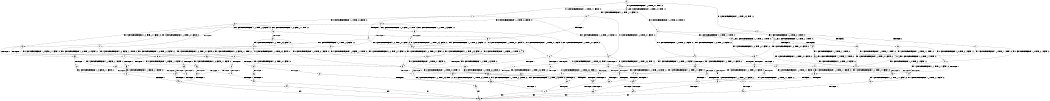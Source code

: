 digraph BCG {
size = "7, 10.5";
center = TRUE;
node [shape = circle];
0 [peripheries = 2];
0 -> 1 [label = "EX !1 !ATOMIC_EXCH_BRANCH (1, +1, TRUE, +1, 1, FALSE) !:0:"];
0 -> 2 [label = "EX !2 !ATOMIC_EXCH_BRANCH (1, +1, TRUE, +0, 3, TRUE) !:0:"];
0 -> 3 [label = "EX !0 !ATOMIC_EXCH_BRANCH (1, +0, TRUE, +0, 1, TRUE) !:0:"];
1 -> 4 [label = "TERMINATE !1"];
1 -> 5 [label = "EX !2 !ATOMIC_EXCH_BRANCH (1, +1, TRUE, +0, 3, FALSE) !:0:"];
1 -> 6 [label = "EX !0 !ATOMIC_EXCH_BRANCH (1, +0, TRUE, +0, 1, FALSE) !:0:"];
2 -> 7 [label = "TERMINATE !2"];
2 -> 8 [label = "EX !1 !ATOMIC_EXCH_BRANCH (1, +1, TRUE, +1, 1, TRUE) !:0:"];
2 -> 9 [label = "EX !0 !ATOMIC_EXCH_BRANCH (1, +0, TRUE, +0, 1, FALSE) !:0:"];
3 -> 10 [label = "EX !1 !ATOMIC_EXCH_BRANCH (1, +1, TRUE, +1, 1, FALSE) !:0:"];
3 -> 11 [label = "EX !2 !ATOMIC_EXCH_BRANCH (1, +1, TRUE, +0, 3, TRUE) !:0:"];
3 -> 3 [label = "EX !0 !ATOMIC_EXCH_BRANCH (1, +0, TRUE, +0, 1, TRUE) !:0:"];
4 -> 12 [label = "EX !2 !ATOMIC_EXCH_BRANCH (1, +1, TRUE, +0, 3, FALSE) !:0:"];
4 -> 13 [label = "EX !0 !ATOMIC_EXCH_BRANCH (1, +0, TRUE, +0, 1, FALSE) !:0:"];
5 -> 14 [label = "TERMINATE !1"];
5 -> 15 [label = "EX !0 !ATOMIC_EXCH_BRANCH (1, +0, TRUE, +0, 1, FALSE) !:0:"];
5 -> 16 [label = "EX !2 !ATOMIC_EXCH_BRANCH (1, +0, FALSE, +1, 1, TRUE) !:0:"];
6 -> 17 [label = "TERMINATE !1"];
6 -> 18 [label = "TERMINATE !0"];
6 -> 19 [label = "EX !2 !ATOMIC_EXCH_BRANCH (1, +1, TRUE, +0, 3, TRUE) !:0:"];
7 -> 20 [label = "EX !1 !ATOMIC_EXCH_BRANCH (1, +1, TRUE, +1, 1, TRUE) !:0:"];
7 -> 21 [label = "EX !0 !ATOMIC_EXCH_BRANCH (1, +0, TRUE, +0, 1, FALSE) !:0:"];
8 -> 22 [label = "TERMINATE !2"];
8 -> 23 [label = "EX !0 !ATOMIC_EXCH_BRANCH (1, +0, TRUE, +0, 1, FALSE) !:0:"];
8 -> 8 [label = "EX !1 !ATOMIC_EXCH_BRANCH (1, +1, TRUE, +1, 1, TRUE) !:0:"];
9 -> 24 [label = "TERMINATE !2"];
9 -> 25 [label = "TERMINATE !0"];
9 -> 19 [label = "EX !1 !ATOMIC_EXCH_BRANCH (1, +1, TRUE, +1, 1, FALSE) !:0:"];
10 -> 26 [label = "TERMINATE !1"];
10 -> 27 [label = "EX !2 !ATOMIC_EXCH_BRANCH (1, +1, TRUE, +0, 3, FALSE) !:0:"];
10 -> 6 [label = "EX !0 !ATOMIC_EXCH_BRANCH (1, +0, TRUE, +0, 1, FALSE) !:0:"];
11 -> 28 [label = "TERMINATE !2"];
11 -> 29 [label = "EX !1 !ATOMIC_EXCH_BRANCH (1, +1, TRUE, +1, 1, TRUE) !:0:"];
11 -> 9 [label = "EX !0 !ATOMIC_EXCH_BRANCH (1, +0, TRUE, +0, 1, FALSE) !:0:"];
12 -> 30 [label = "EX !0 !ATOMIC_EXCH_BRANCH (1, +0, TRUE, +0, 1, FALSE) !:0:"];
12 -> 31 [label = "EX !2 !ATOMIC_EXCH_BRANCH (1, +0, FALSE, +1, 1, TRUE) !:0:"];
13 -> 32 [label = "TERMINATE !0"];
13 -> 33 [label = "EX !2 !ATOMIC_EXCH_BRANCH (1, +1, TRUE, +0, 3, TRUE) !:0:"];
14 -> 30 [label = "EX !0 !ATOMIC_EXCH_BRANCH (1, +0, TRUE, +0, 1, FALSE) !:0:"];
14 -> 31 [label = "EX !2 !ATOMIC_EXCH_BRANCH (1, +0, FALSE, +1, 1, TRUE) !:0:"];
15 -> 34 [label = "TERMINATE !1"];
15 -> 35 [label = "TERMINATE !0"];
15 -> 36 [label = "EX !2 !ATOMIC_EXCH_BRANCH (1, +0, FALSE, +1, 1, FALSE) !:0:"];
16 -> 37 [label = "TERMINATE !1"];
16 -> 38 [label = "EX !0 !ATOMIC_EXCH_BRANCH (1, +0, TRUE, +0, 1, FALSE) !:0:"];
16 -> 5 [label = "EX !2 !ATOMIC_EXCH_BRANCH (1, +1, TRUE, +0, 3, FALSE) !:0:"];
17 -> 32 [label = "TERMINATE !0"];
17 -> 33 [label = "EX !2 !ATOMIC_EXCH_BRANCH (1, +1, TRUE, +0, 3, TRUE) !:0:"];
18 -> 39 [label = "TERMINATE !1"];
18 -> 40 [label = "EX !2 !ATOMIC_EXCH_BRANCH (1, +1, TRUE, +0, 3, TRUE) !:1:"];
19 -> 41 [label = "TERMINATE !1"];
19 -> 42 [label = "TERMINATE !2"];
19 -> 43 [label = "TERMINATE !0"];
20 -> 44 [label = "EX !0 !ATOMIC_EXCH_BRANCH (1, +0, TRUE, +0, 1, FALSE) !:0:"];
20 -> 20 [label = "EX !1 !ATOMIC_EXCH_BRANCH (1, +1, TRUE, +1, 1, TRUE) !:0:"];
21 -> 45 [label = "TERMINATE !0"];
21 -> 46 [label = "EX !1 !ATOMIC_EXCH_BRANCH (1, +1, TRUE, +1, 1, FALSE) !:0:"];
22 -> 44 [label = "EX !0 !ATOMIC_EXCH_BRANCH (1, +0, TRUE, +0, 1, FALSE) !:0:"];
22 -> 20 [label = "EX !1 !ATOMIC_EXCH_BRANCH (1, +1, TRUE, +1, 1, TRUE) !:0:"];
23 -> 47 [label = "TERMINATE !2"];
23 -> 48 [label = "TERMINATE !0"];
23 -> 19 [label = "EX !1 !ATOMIC_EXCH_BRANCH (1, +1, TRUE, +1, 1, FALSE) !:0:"];
24 -> 45 [label = "TERMINATE !0"];
24 -> 46 [label = "EX !1 !ATOMIC_EXCH_BRANCH (1, +1, TRUE, +1, 1, FALSE) !:0:"];
25 -> 49 [label = "TERMINATE !2"];
25 -> 40 [label = "EX !1 !ATOMIC_EXCH_BRANCH (1, +1, TRUE, +1, 1, FALSE) !:1:"];
26 -> 50 [label = "EX !2 !ATOMIC_EXCH_BRANCH (1, +1, TRUE, +0, 3, FALSE) !:0:"];
26 -> 13 [label = "EX !0 !ATOMIC_EXCH_BRANCH (1, +0, TRUE, +0, 1, FALSE) !:0:"];
27 -> 51 [label = "TERMINATE !1"];
27 -> 52 [label = "EX !2 !ATOMIC_EXCH_BRANCH (1, +0, FALSE, +1, 1, TRUE) !:0:"];
27 -> 15 [label = "EX !0 !ATOMIC_EXCH_BRANCH (1, +0, TRUE, +0, 1, FALSE) !:0:"];
28 -> 53 [label = "EX !1 !ATOMIC_EXCH_BRANCH (1, +1, TRUE, +1, 1, TRUE) !:0:"];
28 -> 21 [label = "EX !0 !ATOMIC_EXCH_BRANCH (1, +0, TRUE, +0, 1, FALSE) !:0:"];
29 -> 54 [label = "TERMINATE !2"];
29 -> 29 [label = "EX !1 !ATOMIC_EXCH_BRANCH (1, +1, TRUE, +1, 1, TRUE) !:0:"];
29 -> 23 [label = "EX !0 !ATOMIC_EXCH_BRANCH (1, +0, TRUE, +0, 1, FALSE) !:0:"];
30 -> 55 [label = "TERMINATE !0"];
30 -> 56 [label = "EX !2 !ATOMIC_EXCH_BRANCH (1, +0, FALSE, +1, 1, FALSE) !:0:"];
31 -> 57 [label = "EX !0 !ATOMIC_EXCH_BRANCH (1, +0, TRUE, +0, 1, FALSE) !:0:"];
31 -> 12 [label = "EX !2 !ATOMIC_EXCH_BRANCH (1, +1, TRUE, +0, 3, FALSE) !:0:"];
32 -> 58 [label = "EX !2 !ATOMIC_EXCH_BRANCH (1, +1, TRUE, +0, 3, TRUE) !:2:"];
33 -> 59 [label = "TERMINATE !2"];
33 -> 60 [label = "TERMINATE !0"];
34 -> 55 [label = "TERMINATE !0"];
34 -> 56 [label = "EX !2 !ATOMIC_EXCH_BRANCH (1, +0, FALSE, +1, 1, FALSE) !:0:"];
35 -> 61 [label = "TERMINATE !1"];
35 -> 62 [label = "EX !2 !ATOMIC_EXCH_BRANCH (1, +0, FALSE, +1, 1, FALSE) !:1:"];
36 -> 63 [label = "TERMINATE !1"];
36 -> 64 [label = "TERMINATE !2"];
36 -> 65 [label = "TERMINATE !0"];
37 -> 57 [label = "EX !0 !ATOMIC_EXCH_BRANCH (1, +0, TRUE, +0, 1, FALSE) !:0:"];
37 -> 12 [label = "EX !2 !ATOMIC_EXCH_BRANCH (1, +1, TRUE, +0, 3, FALSE) !:0:"];
38 -> 66 [label = "TERMINATE !1"];
38 -> 67 [label = "TERMINATE !0"];
38 -> 19 [label = "EX !2 !ATOMIC_EXCH_BRANCH (1, +1, TRUE, +0, 3, TRUE) !:0:"];
39 -> 58 [label = "EX !2 !ATOMIC_EXCH_BRANCH (1, +1, TRUE, +0, 3, TRUE) !:2:"];
40 -> 68 [label = "TERMINATE !1"];
40 -> 69 [label = "TERMINATE !2"];
41 -> 59 [label = "TERMINATE !2"];
41 -> 60 [label = "TERMINATE !0"];
42 -> 70 [label = "TERMINATE !1"];
42 -> 71 [label = "TERMINATE !0"];
43 -> 68 [label = "TERMINATE !1"];
43 -> 69 [label = "TERMINATE !2"];
44 -> 72 [label = "TERMINATE !0"];
44 -> 46 [label = "EX !1 !ATOMIC_EXCH_BRANCH (1, +1, TRUE, +1, 1, FALSE) !:0:"];
45 -> 73 [label = "EX !1 !ATOMIC_EXCH_BRANCH (1, +1, TRUE, +1, 1, FALSE) !:2:"];
46 -> 70 [label = "TERMINATE !1"];
46 -> 71 [label = "TERMINATE !0"];
47 -> 72 [label = "TERMINATE !0"];
47 -> 46 [label = "EX !1 !ATOMIC_EXCH_BRANCH (1, +1, TRUE, +1, 1, FALSE) !:0:"];
48 -> 74 [label = "TERMINATE !2"];
48 -> 40 [label = "EX !1 !ATOMIC_EXCH_BRANCH (1, +1, TRUE, +1, 1, FALSE) !:1:"];
49 -> 75 [label = "EX !1 !ATOMIC_EXCH_BRANCH (1, +1, TRUE, +1, 1, FALSE) !:1:"];
50 -> 76 [label = "EX !2 !ATOMIC_EXCH_BRANCH (1, +0, FALSE, +1, 1, TRUE) !:0:"];
50 -> 30 [label = "EX !0 !ATOMIC_EXCH_BRANCH (1, +0, TRUE, +0, 1, FALSE) !:0:"];
51 -> 76 [label = "EX !2 !ATOMIC_EXCH_BRANCH (1, +0, FALSE, +1, 1, TRUE) !:0:"];
51 -> 30 [label = "EX !0 !ATOMIC_EXCH_BRANCH (1, +0, TRUE, +0, 1, FALSE) !:0:"];
52 -> 77 [label = "TERMINATE !1"];
52 -> 27 [label = "EX !2 !ATOMIC_EXCH_BRANCH (1, +1, TRUE, +0, 3, FALSE) !:0:"];
52 -> 38 [label = "EX !0 !ATOMIC_EXCH_BRANCH (1, +0, TRUE, +0, 1, FALSE) !:0:"];
53 -> 53 [label = "EX !1 !ATOMIC_EXCH_BRANCH (1, +1, TRUE, +1, 1, TRUE) !:0:"];
53 -> 44 [label = "EX !0 !ATOMIC_EXCH_BRANCH (1, +0, TRUE, +0, 1, FALSE) !:0:"];
54 -> 53 [label = "EX !1 !ATOMIC_EXCH_BRANCH (1, +1, TRUE, +1, 1, TRUE) !:0:"];
54 -> 44 [label = "EX !0 !ATOMIC_EXCH_BRANCH (1, +0, TRUE, +0, 1, FALSE) !:0:"];
55 -> 78 [label = "EX !2 !ATOMIC_EXCH_BRANCH (1, +0, FALSE, +1, 1, FALSE) !:2:"];
56 -> 79 [label = "TERMINATE !2"];
56 -> 80 [label = "TERMINATE !0"];
57 -> 81 [label = "TERMINATE !0"];
57 -> 33 [label = "EX !2 !ATOMIC_EXCH_BRANCH (1, +1, TRUE, +0, 3, TRUE) !:0:"];
58 -> 82 [label = "TERMINATE !2"];
59 -> 83 [label = "TERMINATE !0"];
60 -> 82 [label = "TERMINATE !2"];
61 -> 78 [label = "EX !2 !ATOMIC_EXCH_BRANCH (1, +0, FALSE, +1, 1, FALSE) !:2:"];
62 -> 84 [label = "TERMINATE !1"];
62 -> 85 [label = "TERMINATE !2"];
63 -> 79 [label = "TERMINATE !2"];
63 -> 80 [label = "TERMINATE !0"];
64 -> 86 [label = "TERMINATE !1"];
64 -> 87 [label = "TERMINATE !0"];
65 -> 84 [label = "TERMINATE !1"];
65 -> 85 [label = "TERMINATE !2"];
66 -> 81 [label = "TERMINATE !0"];
66 -> 33 [label = "EX !2 !ATOMIC_EXCH_BRANCH (1, +1, TRUE, +0, 3, TRUE) !:0:"];
67 -> 88 [label = "TERMINATE !1"];
67 -> 40 [label = "EX !2 !ATOMIC_EXCH_BRANCH (1, +1, TRUE, +0, 3, TRUE) !:1:"];
68 -> 82 [label = "TERMINATE !2"];
69 -> 89 [label = "TERMINATE !1"];
70 -> 83 [label = "TERMINATE !0"];
71 -> 90 [label = "TERMINATE !1"];
72 -> 73 [label = "EX !1 !ATOMIC_EXCH_BRANCH (1, +1, TRUE, +1, 1, FALSE) !:2:"];
73 -> 90 [label = "TERMINATE !1"];
74 -> 75 [label = "EX !1 !ATOMIC_EXCH_BRANCH (1, +1, TRUE, +1, 1, FALSE) !:1:"];
75 -> 89 [label = "TERMINATE !1"];
76 -> 50 [label = "EX !2 !ATOMIC_EXCH_BRANCH (1, +1, TRUE, +0, 3, FALSE) !:0:"];
76 -> 57 [label = "EX !0 !ATOMIC_EXCH_BRANCH (1, +0, TRUE, +0, 1, FALSE) !:0:"];
77 -> 50 [label = "EX !2 !ATOMIC_EXCH_BRANCH (1, +1, TRUE, +0, 3, FALSE) !:0:"];
77 -> 57 [label = "EX !0 !ATOMIC_EXCH_BRANCH (1, +0, TRUE, +0, 1, FALSE) !:0:"];
78 -> 91 [label = "TERMINATE !2"];
79 -> 92 [label = "TERMINATE !0"];
80 -> 91 [label = "TERMINATE !2"];
81 -> 58 [label = "EX !2 !ATOMIC_EXCH_BRANCH (1, +1, TRUE, +0, 3, TRUE) !:2:"];
82 -> 93 [label = "exit"];
83 -> 93 [label = "exit"];
84 -> 91 [label = "TERMINATE !2"];
85 -> 94 [label = "TERMINATE !1"];
86 -> 92 [label = "TERMINATE !0"];
87 -> 95 [label = "TERMINATE !1"];
88 -> 58 [label = "EX !2 !ATOMIC_EXCH_BRANCH (1, +1, TRUE, +0, 3, TRUE) !:2:"];
89 -> 93 [label = "exit"];
90 -> 93 [label = "exit"];
91 -> 93 [label = "exit"];
92 -> 93 [label = "exit"];
94 -> 93 [label = "exit"];
95 -> 93 [label = "exit"];
}
